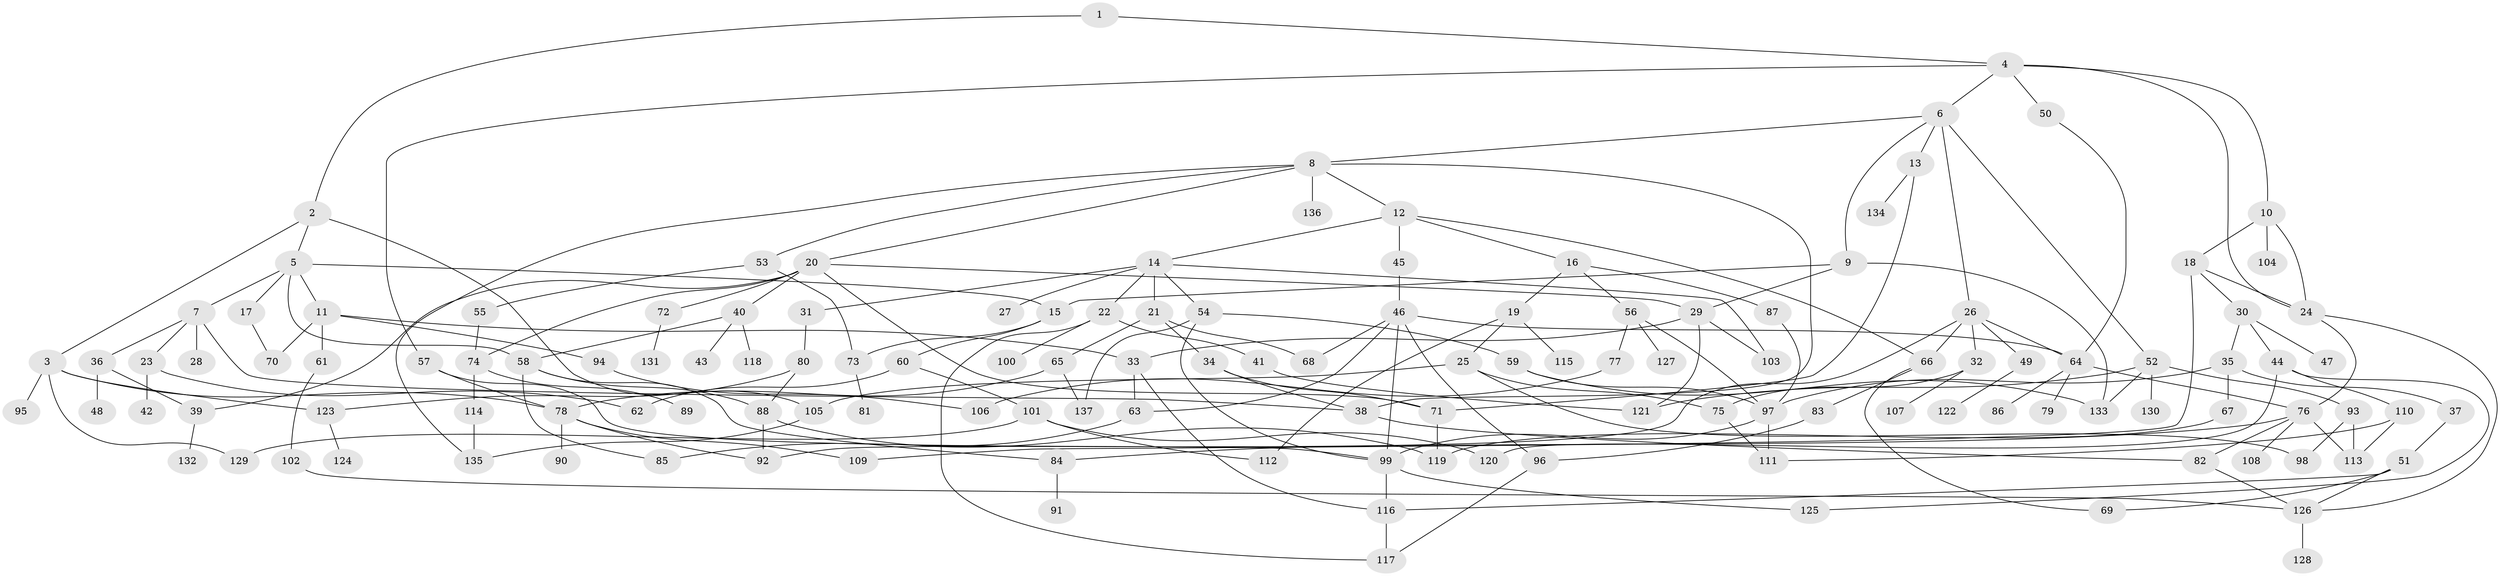 // Generated by graph-tools (version 1.1) at 2025/49/03/09/25 03:49:25]
// undirected, 137 vertices, 204 edges
graph export_dot {
graph [start="1"]
  node [color=gray90,style=filled];
  1;
  2;
  3;
  4;
  5;
  6;
  7;
  8;
  9;
  10;
  11;
  12;
  13;
  14;
  15;
  16;
  17;
  18;
  19;
  20;
  21;
  22;
  23;
  24;
  25;
  26;
  27;
  28;
  29;
  30;
  31;
  32;
  33;
  34;
  35;
  36;
  37;
  38;
  39;
  40;
  41;
  42;
  43;
  44;
  45;
  46;
  47;
  48;
  49;
  50;
  51;
  52;
  53;
  54;
  55;
  56;
  57;
  58;
  59;
  60;
  61;
  62;
  63;
  64;
  65;
  66;
  67;
  68;
  69;
  70;
  71;
  72;
  73;
  74;
  75;
  76;
  77;
  78;
  79;
  80;
  81;
  82;
  83;
  84;
  85;
  86;
  87;
  88;
  89;
  90;
  91;
  92;
  93;
  94;
  95;
  96;
  97;
  98;
  99;
  100;
  101;
  102;
  103;
  104;
  105;
  106;
  107;
  108;
  109;
  110;
  111;
  112;
  113;
  114;
  115;
  116;
  117;
  118;
  119;
  120;
  121;
  122;
  123;
  124;
  125;
  126;
  127;
  128;
  129;
  130;
  131;
  132;
  133;
  134;
  135;
  136;
  137;
  1 -- 2;
  1 -- 4;
  2 -- 3;
  2 -- 5;
  2 -- 105;
  3 -- 78;
  3 -- 95;
  3 -- 123;
  3 -- 129;
  4 -- 6;
  4 -- 10;
  4 -- 50;
  4 -- 57;
  4 -- 24;
  5 -- 7;
  5 -- 11;
  5 -- 15;
  5 -- 17;
  5 -- 58;
  6 -- 8;
  6 -- 9;
  6 -- 13;
  6 -- 26;
  6 -- 52;
  7 -- 23;
  7 -- 28;
  7 -- 36;
  7 -- 38;
  8 -- 12;
  8 -- 20;
  8 -- 53;
  8 -- 136;
  8 -- 38;
  8 -- 135;
  9 -- 133;
  9 -- 15;
  9 -- 29;
  10 -- 18;
  10 -- 104;
  10 -- 24;
  11 -- 33;
  11 -- 61;
  11 -- 70;
  11 -- 94;
  12 -- 14;
  12 -- 16;
  12 -- 45;
  12 -- 66;
  13 -- 71;
  13 -- 134;
  14 -- 21;
  14 -- 22;
  14 -- 27;
  14 -- 31;
  14 -- 54;
  14 -- 103;
  15 -- 60;
  15 -- 73;
  16 -- 19;
  16 -- 56;
  16 -- 87;
  17 -- 70;
  18 -- 24;
  18 -- 30;
  18 -- 109;
  19 -- 25;
  19 -- 115;
  19 -- 112;
  20 -- 29;
  20 -- 40;
  20 -- 72;
  20 -- 74;
  20 -- 39;
  20 -- 71;
  21 -- 34;
  21 -- 65;
  21 -- 68;
  22 -- 41;
  22 -- 100;
  22 -- 117;
  23 -- 42;
  23 -- 62;
  24 -- 76;
  24 -- 126;
  25 -- 105;
  25 -- 75;
  25 -- 98;
  26 -- 32;
  26 -- 49;
  26 -- 64;
  26 -- 92;
  26 -- 66;
  29 -- 103;
  29 -- 121;
  29 -- 33;
  30 -- 35;
  30 -- 44;
  30 -- 47;
  31 -- 80;
  32 -- 75;
  32 -- 107;
  33 -- 116;
  33 -- 63;
  34 -- 38;
  34 -- 71;
  35 -- 37;
  35 -- 67;
  35 -- 97;
  36 -- 39;
  36 -- 48;
  37 -- 51;
  38 -- 82;
  39 -- 132;
  40 -- 43;
  40 -- 118;
  40 -- 58;
  41 -- 121;
  44 -- 110;
  44 -- 125;
  44 -- 120;
  45 -- 46;
  46 -- 63;
  46 -- 68;
  46 -- 96;
  46 -- 64;
  46 -- 99;
  49 -- 122;
  50 -- 64;
  51 -- 69;
  51 -- 116;
  51 -- 126;
  52 -- 93;
  52 -- 121;
  52 -- 130;
  52 -- 133;
  53 -- 55;
  53 -- 73;
  54 -- 59;
  54 -- 99;
  54 -- 137;
  55 -- 74;
  56 -- 77;
  56 -- 97;
  56 -- 127;
  57 -- 78;
  57 -- 99;
  58 -- 84;
  58 -- 88;
  58 -- 85;
  59 -- 133;
  59 -- 97;
  60 -- 62;
  60 -- 101;
  61 -- 102;
  63 -- 85;
  64 -- 79;
  64 -- 86;
  64 -- 76;
  65 -- 137;
  65 -- 78;
  66 -- 83;
  66 -- 69;
  67 -- 119;
  71 -- 119;
  72 -- 131;
  73 -- 81;
  74 -- 89;
  74 -- 114;
  75 -- 111;
  76 -- 82;
  76 -- 108;
  76 -- 113;
  76 -- 84;
  77 -- 106;
  78 -- 90;
  78 -- 109;
  78 -- 92;
  80 -- 88;
  80 -- 123;
  82 -- 126;
  83 -- 96;
  84 -- 91;
  87 -- 97;
  88 -- 92;
  88 -- 119;
  93 -- 98;
  93 -- 113;
  94 -- 106;
  96 -- 117;
  97 -- 111;
  97 -- 99;
  99 -- 125;
  99 -- 116;
  101 -- 112;
  101 -- 120;
  101 -- 129;
  102 -- 126;
  105 -- 135;
  110 -- 111;
  110 -- 113;
  114 -- 135;
  116 -- 117;
  123 -- 124;
  126 -- 128;
}
